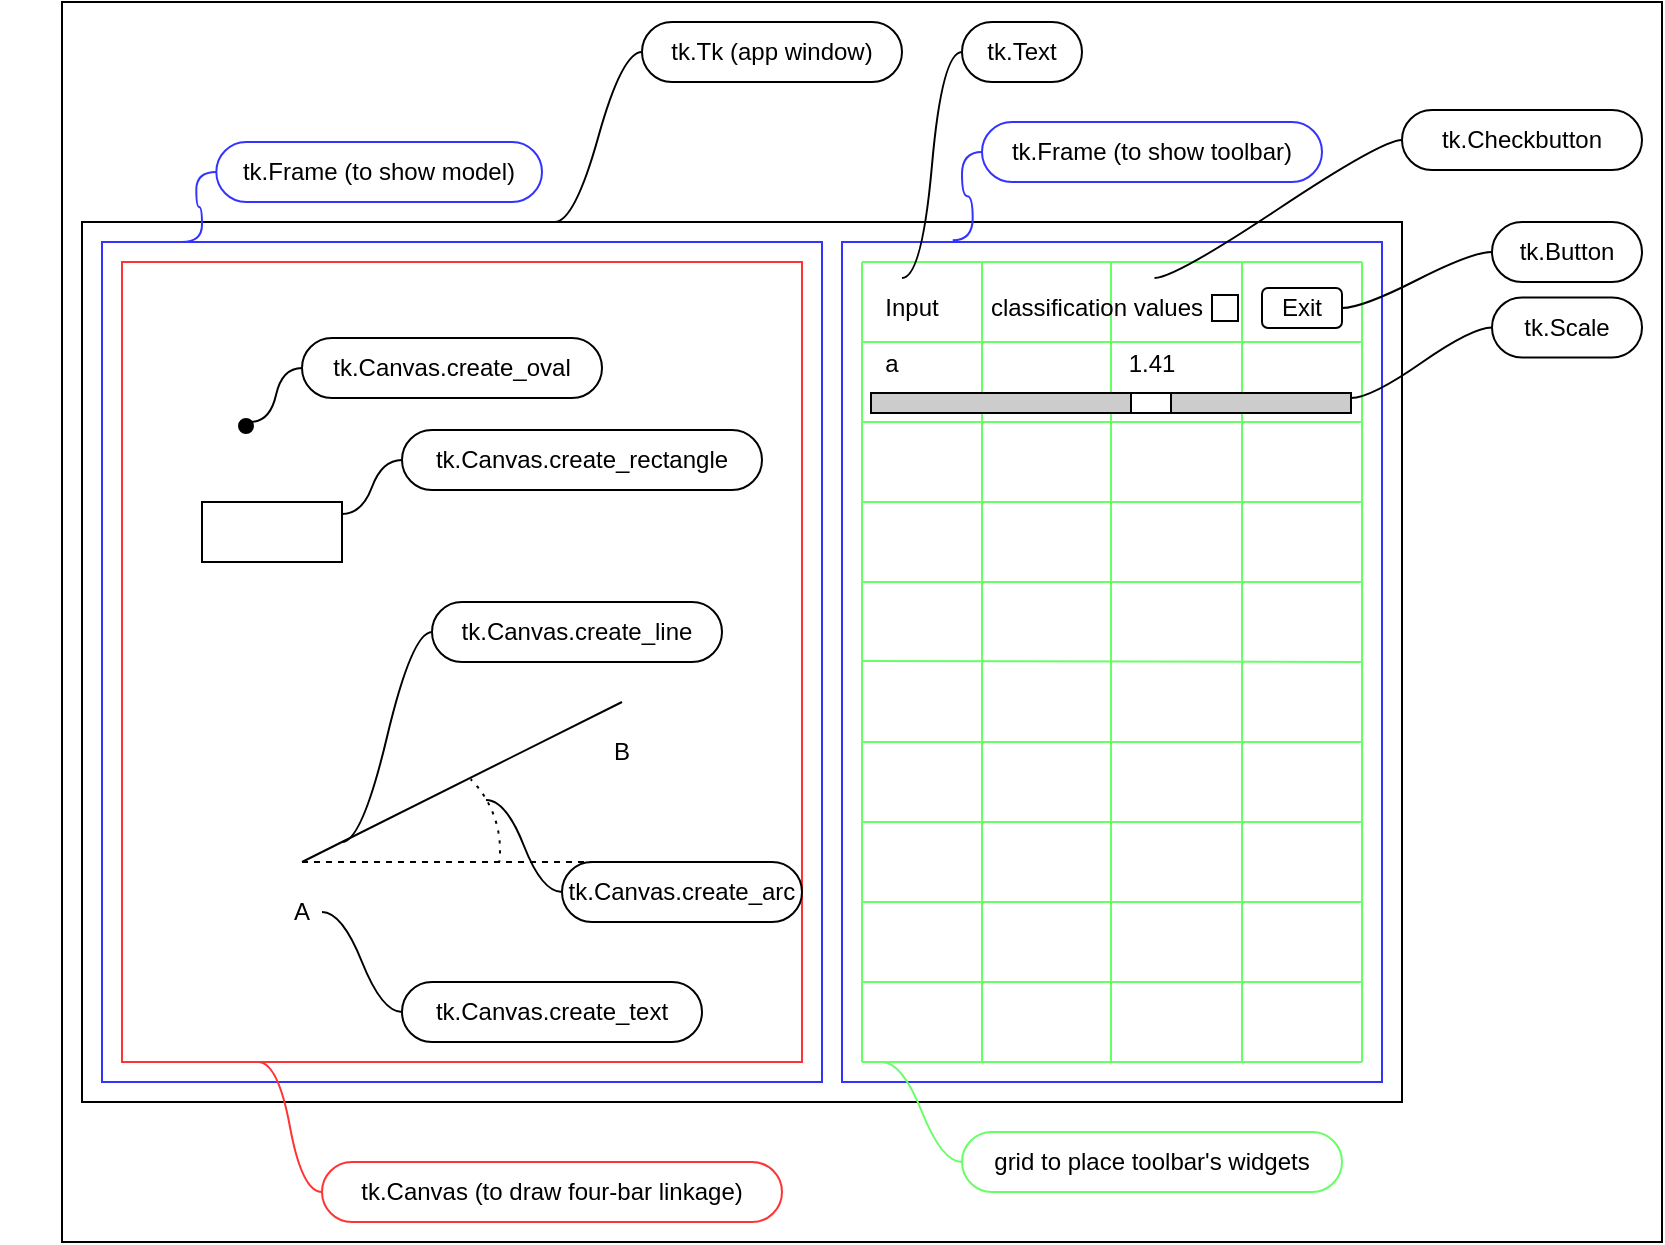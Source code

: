 <mxfile version="24.7.12">
  <diagram name="Page-1" id="wHqGof-OoqQ8YfUpuGFb">
    <mxGraphModel dx="1434" dy="738" grid="1" gridSize="10" guides="1" tooltips="1" connect="1" arrows="1" fold="1" page="1" pageScale="1" pageWidth="850" pageHeight="1100" math="0" shadow="0">
      <root>
        <mxCell id="0" />
        <mxCell id="1" parent="0" />
        <mxCell id="lTo31LPykX4vVSw3QdY_-49" value="" style="ellipse;whiteSpace=wrap;html=1;aspect=fixed;strokeWidth=1;" vertex="1" parent="1">
          <mxGeometry x="NaN" y="NaN" width="NaN" height="20" as="geometry" />
        </mxCell>
        <mxCell id="lTo31LPykX4vVSw3QdY_-77" value="" style="group" vertex="1" connectable="0" parent="1">
          <mxGeometry x="30" width="800" height="620" as="geometry" />
        </mxCell>
        <mxCell id="lTo31LPykX4vVSw3QdY_-22" value="" style="rounded=0;whiteSpace=wrap;html=1;" vertex="1" parent="lTo31LPykX4vVSw3QdY_-77">
          <mxGeometry width="800" height="620" as="geometry" />
        </mxCell>
        <mxCell id="lTo31LPykX4vVSw3QdY_-3" value="" style="rounded=0;whiteSpace=wrap;html=1;" vertex="1" parent="lTo31LPykX4vVSw3QdY_-77">
          <mxGeometry x="10" y="110" width="660" height="440" as="geometry" />
        </mxCell>
        <mxCell id="lTo31LPykX4vVSw3QdY_-4" value="" style="rounded=0;whiteSpace=wrap;html=1;strokeColor=#3333FF;" vertex="1" parent="lTo31LPykX4vVSw3QdY_-77">
          <mxGeometry x="20" y="120" width="360" height="420" as="geometry" />
        </mxCell>
        <mxCell id="lTo31LPykX4vVSw3QdY_-32" value="" style="verticalLabelPosition=bottom;verticalAlign=top;html=1;shape=mxgraph.basic.rect;fillColor2=none;strokeWidth=1;size=20;indent=5;strokeColor=#FF3333;" vertex="1" parent="lTo31LPykX4vVSw3QdY_-77">
          <mxGeometry x="30" y="130" width="340" height="400" as="geometry" />
        </mxCell>
        <mxCell id="lTo31LPykX4vVSw3QdY_-5" value="" style="rounded=0;whiteSpace=wrap;html=1;strokeColor=#3333FF;" vertex="1" parent="lTo31LPykX4vVSw3QdY_-77">
          <mxGeometry x="390" y="120" width="270" height="420" as="geometry" />
        </mxCell>
        <mxCell id="lTo31LPykX4vVSw3QdY_-6" value="" style="endArrow=none;html=1;rounded=0;strokeColor=#66FF66;" edge="1" parent="lTo31LPykX4vVSw3QdY_-77">
          <mxGeometry width="50" height="50" relative="1" as="geometry">
            <mxPoint x="400" y="130" as="sourcePoint" />
            <mxPoint x="650" y="130" as="targetPoint" />
          </mxGeometry>
        </mxCell>
        <mxCell id="lTo31LPykX4vVSw3QdY_-7" value="" style="endArrow=none;html=1;rounded=0;strokeColor=#66FF66;" edge="1" parent="lTo31LPykX4vVSw3QdY_-77">
          <mxGeometry width="50" height="50" relative="1" as="geometry">
            <mxPoint x="400" y="530" as="sourcePoint" />
            <mxPoint x="650" y="530" as="targetPoint" />
          </mxGeometry>
        </mxCell>
        <mxCell id="lTo31LPykX4vVSw3QdY_-8" value="" style="endArrow=none;html=1;rounded=0;strokeColor=#66FF66;" edge="1" parent="lTo31LPykX4vVSw3QdY_-77">
          <mxGeometry width="50" height="50" relative="1" as="geometry">
            <mxPoint x="400" y="170" as="sourcePoint" />
            <mxPoint x="650" y="170" as="targetPoint" />
          </mxGeometry>
        </mxCell>
        <mxCell id="lTo31LPykX4vVSw3QdY_-9" value="" style="endArrow=none;html=1;rounded=0;strokeColor=#66FF66;" edge="1" parent="lTo31LPykX4vVSw3QdY_-77">
          <mxGeometry width="50" height="50" relative="1" as="geometry">
            <mxPoint x="400" y="210" as="sourcePoint" />
            <mxPoint x="650" y="210" as="targetPoint" />
          </mxGeometry>
        </mxCell>
        <mxCell id="lTo31LPykX4vVSw3QdY_-10" value="" style="endArrow=none;html=1;rounded=0;strokeColor=#66FF66;" edge="1" parent="lTo31LPykX4vVSw3QdY_-77">
          <mxGeometry width="50" height="50" relative="1" as="geometry">
            <mxPoint x="400" y="250" as="sourcePoint" />
            <mxPoint x="650" y="250" as="targetPoint" />
          </mxGeometry>
        </mxCell>
        <mxCell id="lTo31LPykX4vVSw3QdY_-11" value="" style="endArrow=none;html=1;rounded=0;strokeColor=#66FF66;" edge="1" parent="lTo31LPykX4vVSw3QdY_-77">
          <mxGeometry width="50" height="50" relative="1" as="geometry">
            <mxPoint x="400" y="290" as="sourcePoint" />
            <mxPoint x="650" y="290" as="targetPoint" />
          </mxGeometry>
        </mxCell>
        <mxCell id="lTo31LPykX4vVSw3QdY_-12" value="" style="endArrow=none;html=1;rounded=0;strokeColor=#66FF66;" edge="1" parent="lTo31LPykX4vVSw3QdY_-77">
          <mxGeometry width="50" height="50" relative="1" as="geometry">
            <mxPoint x="400" y="329.5" as="sourcePoint" />
            <mxPoint x="650" y="330" as="targetPoint" />
          </mxGeometry>
        </mxCell>
        <mxCell id="lTo31LPykX4vVSw3QdY_-13" value="" style="endArrow=none;html=1;rounded=0;strokeColor=#66FF66;" edge="1" parent="lTo31LPykX4vVSw3QdY_-77">
          <mxGeometry width="50" height="50" relative="1" as="geometry">
            <mxPoint x="400" y="370" as="sourcePoint" />
            <mxPoint x="650" y="370" as="targetPoint" />
          </mxGeometry>
        </mxCell>
        <mxCell id="lTo31LPykX4vVSw3QdY_-14" value="" style="endArrow=none;html=1;rounded=0;strokeColor=#66FF66;" edge="1" parent="lTo31LPykX4vVSw3QdY_-77">
          <mxGeometry width="50" height="50" relative="1" as="geometry">
            <mxPoint x="400" y="410" as="sourcePoint" />
            <mxPoint x="650" y="410" as="targetPoint" />
          </mxGeometry>
        </mxCell>
        <mxCell id="lTo31LPykX4vVSw3QdY_-15" value="" style="endArrow=none;html=1;rounded=0;strokeColor=#66FF66;" edge="1" parent="lTo31LPykX4vVSw3QdY_-77">
          <mxGeometry width="50" height="50" relative="1" as="geometry">
            <mxPoint x="400" y="450" as="sourcePoint" />
            <mxPoint x="650" y="450" as="targetPoint" />
          </mxGeometry>
        </mxCell>
        <mxCell id="lTo31LPykX4vVSw3QdY_-16" value="" style="endArrow=none;html=1;rounded=0;strokeColor=#66FF66;" edge="1" parent="lTo31LPykX4vVSw3QdY_-77">
          <mxGeometry width="50" height="50" relative="1" as="geometry">
            <mxPoint x="400" y="490" as="sourcePoint" />
            <mxPoint x="650" y="490" as="targetPoint" />
          </mxGeometry>
        </mxCell>
        <mxCell id="lTo31LPykX4vVSw3QdY_-17" value="" style="endArrow=none;html=1;rounded=0;strokeColor=#66FF66;" edge="1" parent="lTo31LPykX4vVSw3QdY_-77">
          <mxGeometry width="50" height="50" relative="1" as="geometry">
            <mxPoint x="400" y="130" as="sourcePoint" />
            <mxPoint x="400" y="530" as="targetPoint" />
          </mxGeometry>
        </mxCell>
        <mxCell id="lTo31LPykX4vVSw3QdY_-18" value="" style="endArrow=none;html=1;rounded=0;strokeColor=#66FF66;" edge="1" parent="lTo31LPykX4vVSw3QdY_-77">
          <mxGeometry width="50" height="50" relative="1" as="geometry">
            <mxPoint x="650" y="130" as="sourcePoint" />
            <mxPoint x="650" y="530" as="targetPoint" />
          </mxGeometry>
        </mxCell>
        <mxCell id="lTo31LPykX4vVSw3QdY_-19" value="" style="endArrow=none;html=1;rounded=0;strokeColor=#66FF66;" edge="1" parent="lTo31LPykX4vVSw3QdY_-77">
          <mxGeometry width="50" height="50" relative="1" as="geometry">
            <mxPoint x="590" y="130" as="sourcePoint" />
            <mxPoint x="590" y="530" as="targetPoint" />
          </mxGeometry>
        </mxCell>
        <mxCell id="lTo31LPykX4vVSw3QdY_-20" value="" style="endArrow=none;html=1;rounded=0;strokeColor=#66FF66;" edge="1" parent="lTo31LPykX4vVSw3QdY_-77">
          <mxGeometry width="50" height="50" relative="1" as="geometry">
            <mxPoint x="524.5" y="130" as="sourcePoint" />
            <mxPoint x="524.5" y="530" as="targetPoint" />
          </mxGeometry>
        </mxCell>
        <mxCell id="lTo31LPykX4vVSw3QdY_-21" value="" style="endArrow=none;html=1;rounded=0;strokeColor=#66FF66;" edge="1" parent="lTo31LPykX4vVSw3QdY_-77">
          <mxGeometry width="50" height="50" relative="1" as="geometry">
            <mxPoint x="460" y="130" as="sourcePoint" />
            <mxPoint x="460" y="530" as="targetPoint" />
          </mxGeometry>
        </mxCell>
        <mxCell id="lTo31LPykX4vVSw3QdY_-23" value="tk.Tk (app window)" style="whiteSpace=wrap;html=1;rounded=1;arcSize=50;align=center;verticalAlign=middle;strokeWidth=1;autosize=1;spacing=4;treeFolding=1;treeMoving=1;newEdgeStyle={&quot;edgeStyle&quot;:&quot;entityRelationEdgeStyle&quot;,&quot;startArrow&quot;:&quot;none&quot;,&quot;endArrow&quot;:&quot;none&quot;,&quot;segment&quot;:10,&quot;curved&quot;:1,&quot;sourcePerimeterSpacing&quot;:0,&quot;targetPerimeterSpacing&quot;:0};" vertex="1" parent="lTo31LPykX4vVSw3QdY_-77">
          <mxGeometry x="290" y="10" width="130" height="30" as="geometry" />
        </mxCell>
        <mxCell id="lTo31LPykX4vVSw3QdY_-24" value="" style="edgeStyle=entityRelationEdgeStyle;startArrow=none;endArrow=none;segment=10;curved=1;sourcePerimeterSpacing=0;targetPerimeterSpacing=0;rounded=0;entryX=0;entryY=0.5;entryDx=0;entryDy=0;exitX=0.358;exitY=0;exitDx=0;exitDy=0;exitPerimeter=0;" edge="1" target="lTo31LPykX4vVSw3QdY_-23" parent="lTo31LPykX4vVSw3QdY_-77" source="lTo31LPykX4vVSw3QdY_-3">
          <mxGeometry relative="1" as="geometry">
            <mxPoint x="300" y="110" as="sourcePoint" />
            <mxPoint x="365" y="55" as="targetPoint" />
          </mxGeometry>
        </mxCell>
        <mxCell id="lTo31LPykX4vVSw3QdY_-26" value="tk.Frame (to show model)" style="whiteSpace=wrap;html=1;rounded=1;arcSize=50;align=center;verticalAlign=middle;strokeWidth=1;autosize=1;spacing=4;treeFolding=1;treeMoving=1;newEdgeStyle={&quot;edgeStyle&quot;:&quot;entityRelationEdgeStyle&quot;,&quot;startArrow&quot;:&quot;none&quot;,&quot;endArrow&quot;:&quot;none&quot;,&quot;segment&quot;:10,&quot;curved&quot;:1,&quot;sourcePerimeterSpacing&quot;:0,&quot;targetPerimeterSpacing&quot;:0};strokeColor=#3333FF;" vertex="1" parent="lTo31LPykX4vVSw3QdY_-77">
          <mxGeometry x="77.16" y="70" width="162.84" height="30" as="geometry" />
        </mxCell>
        <mxCell id="lTo31LPykX4vVSw3QdY_-27" value="" style="edgeStyle=entityRelationEdgeStyle;startArrow=none;endArrow=none;segment=10;curved=1;sourcePerimeterSpacing=0;targetPerimeterSpacing=0;rounded=0;exitX=0.119;exitY=-0.002;exitDx=0;exitDy=0;exitPerimeter=0;strokeColor=#3333FF;" edge="1" target="lTo31LPykX4vVSw3QdY_-26" parent="lTo31LPykX4vVSw3QdY_-77">
          <mxGeometry relative="1" as="geometry">
            <mxPoint x="60.0" y="120.0" as="sourcePoint" />
            <Array as="points">
              <mxPoint x="87.16" y="102.84" />
            </Array>
          </mxGeometry>
        </mxCell>
        <mxCell id="lTo31LPykX4vVSw3QdY_-28" value="tk.Frame (to show toolbar)" style="whiteSpace=wrap;html=1;rounded=1;arcSize=50;align=center;verticalAlign=middle;strokeWidth=1;autosize=1;spacing=4;treeFolding=1;treeMoving=1;newEdgeStyle={&quot;edgeStyle&quot;:&quot;entityRelationEdgeStyle&quot;,&quot;startArrow&quot;:&quot;none&quot;,&quot;endArrow&quot;:&quot;none&quot;,&quot;segment&quot;:10,&quot;curved&quot;:1,&quot;sourcePerimeterSpacing&quot;:0,&quot;targetPerimeterSpacing&quot;:0};strokeColor=#3333FF;" vertex="1" parent="lTo31LPykX4vVSw3QdY_-77">
          <mxGeometry x="460" y="60" width="170" height="30" as="geometry" />
        </mxCell>
        <mxCell id="lTo31LPykX4vVSw3QdY_-29" value="" style="edgeStyle=entityRelationEdgeStyle;startArrow=none;endArrow=none;segment=10;curved=1;sourcePerimeterSpacing=0;targetPerimeterSpacing=0;rounded=0;exitX=0.205;exitY=-0.002;exitDx=0;exitDy=0;exitPerimeter=0;entryX=0;entryY=0.5;entryDx=0;entryDy=0;strokeColor=#3333FF;" edge="1" target="lTo31LPykX4vVSw3QdY_-28" parent="lTo31LPykX4vVSw3QdY_-77" source="lTo31LPykX4vVSw3QdY_-5">
          <mxGeometry relative="1" as="geometry">
            <mxPoint x="540" y="120.0" as="sourcePoint" />
            <Array as="points">
              <mxPoint x="480" y="100" />
              <mxPoint x="540" y="100" />
              <mxPoint x="520" y="110" />
              <mxPoint x="490" y="100" />
              <mxPoint x="480" y="110" />
            </Array>
          </mxGeometry>
        </mxCell>
        <mxCell id="lTo31LPykX4vVSw3QdY_-30" value="grid to place toolbar&#39;s widgets" style="whiteSpace=wrap;html=1;rounded=1;arcSize=50;align=center;verticalAlign=middle;strokeWidth=1;autosize=1;spacing=4;treeFolding=1;treeMoving=1;newEdgeStyle={&quot;edgeStyle&quot;:&quot;entityRelationEdgeStyle&quot;,&quot;startArrow&quot;:&quot;none&quot;,&quot;endArrow&quot;:&quot;none&quot;,&quot;segment&quot;:10,&quot;curved&quot;:1,&quot;sourcePerimeterSpacing&quot;:0,&quot;targetPerimeterSpacing&quot;:0};strokeColor=#66FF66;" vertex="1" parent="lTo31LPykX4vVSw3QdY_-77">
          <mxGeometry x="450" y="565" width="190" height="30" as="geometry" />
        </mxCell>
        <mxCell id="lTo31LPykX4vVSw3QdY_-31" value="" style="edgeStyle=entityRelationEdgeStyle;startArrow=none;endArrow=none;segment=10;curved=1;sourcePerimeterSpacing=0;targetPerimeterSpacing=0;rounded=0;strokeColor=#66FF66;entryX=0;entryY=0.5;entryDx=0;entryDy=0;" edge="1" target="lTo31LPykX4vVSw3QdY_-30" parent="lTo31LPykX4vVSw3QdY_-77">
          <mxGeometry relative="1" as="geometry">
            <mxPoint x="410" y="530" as="sourcePoint" />
            <Array as="points">
              <mxPoint x="480" y="530" />
              <mxPoint x="445" y="560" />
              <mxPoint x="430" y="570" />
              <mxPoint x="360" y="570" />
            </Array>
          </mxGeometry>
        </mxCell>
        <mxCell id="lTo31LPykX4vVSw3QdY_-33" value="tk.Canvas (to draw four-bar linkage)" style="whiteSpace=wrap;html=1;rounded=1;arcSize=50;align=center;verticalAlign=middle;strokeWidth=1;autosize=1;spacing=4;treeFolding=1;treeMoving=1;newEdgeStyle={&quot;edgeStyle&quot;:&quot;entityRelationEdgeStyle&quot;,&quot;startArrow&quot;:&quot;none&quot;,&quot;endArrow&quot;:&quot;none&quot;,&quot;segment&quot;:10,&quot;curved&quot;:1,&quot;sourcePerimeterSpacing&quot;:0,&quot;targetPerimeterSpacing&quot;:0};strokeColor=#FF3333;" vertex="1" parent="lTo31LPykX4vVSw3QdY_-77">
          <mxGeometry x="130" y="580" width="230" height="30" as="geometry" />
        </mxCell>
        <mxCell id="lTo31LPykX4vVSw3QdY_-34" value="" style="edgeStyle=entityRelationEdgeStyle;startArrow=none;endArrow=none;segment=10;curved=1;sourcePerimeterSpacing=0;targetPerimeterSpacing=0;rounded=0;entryX=0;entryY=0.5;entryDx=0;entryDy=0;exitX=0.2;exitY=1;exitDx=0;exitDy=0;exitPerimeter=0;strokeColor=#FF3333;" edge="1" target="lTo31LPykX4vVSw3QdY_-33" parent="lTo31LPykX4vVSw3QdY_-77" source="lTo31LPykX4vVSw3QdY_-32">
          <mxGeometry relative="1" as="geometry">
            <mxPoint x="160" y="622" as="sourcePoint" />
            <Array as="points">
              <mxPoint x="90" y="620" />
            </Array>
          </mxGeometry>
        </mxCell>
        <mxCell id="lTo31LPykX4vVSw3QdY_-35" value="" style="endArrow=none;html=1;rounded=0;" edge="1" parent="lTo31LPykX4vVSw3QdY_-77">
          <mxGeometry width="50" height="50" relative="1" as="geometry">
            <mxPoint x="120" y="430" as="sourcePoint" />
            <mxPoint x="280" y="350" as="targetPoint" />
          </mxGeometry>
        </mxCell>
        <mxCell id="lTo31LPykX4vVSw3QdY_-36" value="A" style="text;html=1;align=center;verticalAlign=middle;whiteSpace=wrap;rounded=0;" vertex="1" parent="lTo31LPykX4vVSw3QdY_-77">
          <mxGeometry x="110" y="440" width="20" height="30" as="geometry" />
        </mxCell>
        <mxCell id="lTo31LPykX4vVSw3QdY_-37" value="B" style="text;html=1;align=center;verticalAlign=middle;whiteSpace=wrap;rounded=0;" vertex="1" parent="lTo31LPykX4vVSw3QdY_-77">
          <mxGeometry x="270" y="360" width="20" height="30" as="geometry" />
        </mxCell>
        <mxCell id="lTo31LPykX4vVSw3QdY_-38" value="" style="endArrow=none;dashed=1;html=1;rounded=0;" edge="1" parent="lTo31LPykX4vVSw3QdY_-77">
          <mxGeometry width="50" height="50" relative="1" as="geometry">
            <mxPoint x="120" y="430" as="sourcePoint" />
            <mxPoint x="290" y="430" as="targetPoint" />
          </mxGeometry>
        </mxCell>
        <mxCell id="lTo31LPykX4vVSw3QdY_-41" value="" style="verticalLabelPosition=bottom;verticalAlign=top;html=1;shape=mxgraph.basic.partConcEllipse;startAngle=0.125;endAngle=0.269;arcWidth=0;dashed=1;dashPattern=1 4;" vertex="1" parent="lTo31LPykX4vVSw3QdY_-77">
          <mxGeometry x="119" y="374" width="100" height="100" as="geometry" />
        </mxCell>
        <mxCell id="lTo31LPykX4vVSw3QdY_-42" value="tk.Canvas.create_line" style="whiteSpace=wrap;html=1;rounded=1;arcSize=50;align=center;verticalAlign=middle;strokeWidth=1;autosize=1;spacing=4;treeFolding=1;treeMoving=1;newEdgeStyle={&quot;edgeStyle&quot;:&quot;entityRelationEdgeStyle&quot;,&quot;startArrow&quot;:&quot;none&quot;,&quot;endArrow&quot;:&quot;none&quot;,&quot;segment&quot;:10,&quot;curved&quot;:1,&quot;sourcePerimeterSpacing&quot;:0,&quot;targetPerimeterSpacing&quot;:0};" vertex="1" parent="lTo31LPykX4vVSw3QdY_-77">
          <mxGeometry x="185" y="300" width="145" height="30" as="geometry" />
        </mxCell>
        <mxCell id="lTo31LPykX4vVSw3QdY_-43" value="" style="edgeStyle=entityRelationEdgeStyle;startArrow=none;endArrow=none;segment=10;curved=1;sourcePerimeterSpacing=0;targetPerimeterSpacing=0;rounded=0;entryX=0;entryY=0.5;entryDx=0;entryDy=0;" edge="1" target="lTo31LPykX4vVSw3QdY_-42" parent="lTo31LPykX4vVSw3QdY_-77">
          <mxGeometry relative="1" as="geometry">
            <mxPoint x="140" y="420" as="sourcePoint" />
          </mxGeometry>
        </mxCell>
        <mxCell id="lTo31LPykX4vVSw3QdY_-44" value="tk.Canvas.create_text" style="whiteSpace=wrap;html=1;rounded=1;arcSize=50;align=center;verticalAlign=middle;strokeWidth=1;autosize=1;spacing=4;treeFolding=1;treeMoving=1;newEdgeStyle={&quot;edgeStyle&quot;:&quot;entityRelationEdgeStyle&quot;,&quot;startArrow&quot;:&quot;none&quot;,&quot;endArrow&quot;:&quot;none&quot;,&quot;segment&quot;:10,&quot;curved&quot;:1,&quot;sourcePerimeterSpacing&quot;:0,&quot;targetPerimeterSpacing&quot;:0};" vertex="1" parent="lTo31LPykX4vVSw3QdY_-77">
          <mxGeometry x="170" y="490" width="150" height="30" as="geometry" />
        </mxCell>
        <mxCell id="lTo31LPykX4vVSw3QdY_-45" value="" style="edgeStyle=entityRelationEdgeStyle;startArrow=none;endArrow=none;segment=10;curved=1;sourcePerimeterSpacing=0;targetPerimeterSpacing=0;rounded=0;exitX=1;exitY=0.5;exitDx=0;exitDy=0;" edge="1" target="lTo31LPykX4vVSw3QdY_-44" parent="lTo31LPykX4vVSw3QdY_-77" source="lTo31LPykX4vVSw3QdY_-36">
          <mxGeometry relative="1" as="geometry">
            <mxPoint x="150" y="522" as="sourcePoint" />
          </mxGeometry>
        </mxCell>
        <mxCell id="lTo31LPykX4vVSw3QdY_-46" value="tk.Canvas.create_arc" style="whiteSpace=wrap;html=1;rounded=1;arcSize=50;align=center;verticalAlign=middle;strokeWidth=1;autosize=1;spacing=4;treeFolding=1;treeMoving=1;newEdgeStyle={&quot;edgeStyle&quot;:&quot;entityRelationEdgeStyle&quot;,&quot;startArrow&quot;:&quot;none&quot;,&quot;endArrow&quot;:&quot;none&quot;,&quot;segment&quot;:10,&quot;curved&quot;:1,&quot;sourcePerimeterSpacing&quot;:0,&quot;targetPerimeterSpacing&quot;:0};" vertex="1" parent="lTo31LPykX4vVSw3QdY_-77">
          <mxGeometry x="250" y="430" width="120" height="30" as="geometry" />
        </mxCell>
        <mxCell id="lTo31LPykX4vVSw3QdY_-47" value="" style="edgeStyle=entityRelationEdgeStyle;startArrow=none;endArrow=none;segment=10;curved=1;sourcePerimeterSpacing=0;targetPerimeterSpacing=0;rounded=0;exitX=0.93;exitY=0.25;exitDx=0;exitDy=0;exitPerimeter=0;" edge="1" target="lTo31LPykX4vVSw3QdY_-46" parent="lTo31LPykX4vVSw3QdY_-77" source="lTo31LPykX4vVSw3QdY_-41">
          <mxGeometry relative="1" as="geometry">
            <mxPoint x="200" y="482" as="sourcePoint" />
          </mxGeometry>
        </mxCell>
        <mxCell id="lTo31LPykX4vVSw3QdY_-50" value="" style="ellipse;whiteSpace=wrap;html=1;aspect=fixed;strokeWidth=4;" vertex="1" parent="lTo31LPykX4vVSw3QdY_-77">
          <mxGeometry x="90" y="210" width="4" height="4" as="geometry" />
        </mxCell>
        <mxCell id="lTo31LPykX4vVSw3QdY_-51" value="tk.Canvas.create_oval" style="whiteSpace=wrap;html=1;rounded=1;arcSize=50;align=center;verticalAlign=middle;strokeWidth=1;autosize=1;spacing=4;treeFolding=1;treeMoving=1;newEdgeStyle={&quot;edgeStyle&quot;:&quot;entityRelationEdgeStyle&quot;,&quot;startArrow&quot;:&quot;none&quot;,&quot;endArrow&quot;:&quot;none&quot;,&quot;segment&quot;:10,&quot;curved&quot;:1,&quot;sourcePerimeterSpacing&quot;:0,&quot;targetPerimeterSpacing&quot;:0};" vertex="1" parent="lTo31LPykX4vVSw3QdY_-77">
          <mxGeometry x="120" y="168" width="150" height="30" as="geometry" />
        </mxCell>
        <mxCell id="lTo31LPykX4vVSw3QdY_-52" value="" style="edgeStyle=entityRelationEdgeStyle;startArrow=none;endArrow=none;segment=10;curved=1;sourcePerimeterSpacing=0;targetPerimeterSpacing=0;rounded=0;" edge="1" target="lTo31LPykX4vVSw3QdY_-51" parent="lTo31LPykX4vVSw3QdY_-77">
          <mxGeometry relative="1" as="geometry">
            <mxPoint x="94" y="210" as="sourcePoint" />
          </mxGeometry>
        </mxCell>
        <mxCell id="lTo31LPykX4vVSw3QdY_-53" value="" style="rounded=0;whiteSpace=wrap;html=1;" vertex="1" parent="lTo31LPykX4vVSw3QdY_-77">
          <mxGeometry x="70" y="250" width="70" height="30" as="geometry" />
        </mxCell>
        <mxCell id="lTo31LPykX4vVSw3QdY_-54" value="tk.Canvas.create_rectangle" style="whiteSpace=wrap;html=1;rounded=1;arcSize=50;align=center;verticalAlign=middle;strokeWidth=1;autosize=1;spacing=4;treeFolding=1;treeMoving=1;newEdgeStyle={&quot;edgeStyle&quot;:&quot;entityRelationEdgeStyle&quot;,&quot;startArrow&quot;:&quot;none&quot;,&quot;endArrow&quot;:&quot;none&quot;,&quot;segment&quot;:10,&quot;curved&quot;:1,&quot;sourcePerimeterSpacing&quot;:0,&quot;targetPerimeterSpacing&quot;:0};" vertex="1" parent="lTo31LPykX4vVSw3QdY_-77">
          <mxGeometry x="170" y="214" width="180" height="30" as="geometry" />
        </mxCell>
        <mxCell id="lTo31LPykX4vVSw3QdY_-55" value="" style="edgeStyle=entityRelationEdgeStyle;startArrow=none;endArrow=none;segment=10;curved=1;sourcePerimeterSpacing=0;targetPerimeterSpacing=0;rounded=0;" edge="1" target="lTo31LPykX4vVSw3QdY_-54" parent="lTo31LPykX4vVSw3QdY_-77">
          <mxGeometry relative="1" as="geometry">
            <mxPoint x="140" y="256" as="sourcePoint" />
          </mxGeometry>
        </mxCell>
        <mxCell id="lTo31LPykX4vVSw3QdY_-56" value="Input" style="text;html=1;align=center;verticalAlign=middle;whiteSpace=wrap;rounded=0;" vertex="1" parent="lTo31LPykX4vVSw3QdY_-77">
          <mxGeometry x="405" y="138" width="40" height="30" as="geometry" />
        </mxCell>
        <mxCell id="lTo31LPykX4vVSw3QdY_-57" value="tk.Text" style="whiteSpace=wrap;html=1;rounded=1;arcSize=50;align=center;verticalAlign=middle;strokeWidth=1;autosize=1;spacing=4;treeFolding=1;treeMoving=1;newEdgeStyle={&quot;edgeStyle&quot;:&quot;entityRelationEdgeStyle&quot;,&quot;startArrow&quot;:&quot;none&quot;,&quot;endArrow&quot;:&quot;none&quot;,&quot;segment&quot;:10,&quot;curved&quot;:1,&quot;sourcePerimeterSpacing&quot;:0,&quot;targetPerimeterSpacing&quot;:0};" vertex="1" parent="lTo31LPykX4vVSw3QdY_-77">
          <mxGeometry x="450" y="10" width="60" height="30" as="geometry" />
        </mxCell>
        <mxCell id="lTo31LPykX4vVSw3QdY_-58" value="" style="edgeStyle=entityRelationEdgeStyle;startArrow=none;endArrow=none;segment=10;curved=1;sourcePerimeterSpacing=0;targetPerimeterSpacing=0;rounded=0;exitX=0.375;exitY=0;exitDx=0;exitDy=0;exitPerimeter=0;" edge="1" target="lTo31LPykX4vVSw3QdY_-57" parent="lTo31LPykX4vVSw3QdY_-77" source="lTo31LPykX4vVSw3QdY_-56">
          <mxGeometry relative="1" as="geometry">
            <mxPoint x="630" y="152" as="sourcePoint" />
            <Array as="points">
              <mxPoint x="440" y="150" />
            </Array>
          </mxGeometry>
        </mxCell>
        <mxCell id="lTo31LPykX4vVSw3QdY_-64" value="" style="group" vertex="1" connectable="0" parent="lTo31LPykX4vVSw3QdY_-77">
          <mxGeometry x="460" y="138" width="187.5" height="61.5" as="geometry" />
        </mxCell>
        <mxCell id="lTo31LPykX4vVSw3QdY_-60" value="classification values" style="text;html=1;align=center;verticalAlign=middle;whiteSpace=wrap;rounded=0;" vertex="1" parent="lTo31LPykX4vVSw3QdY_-64">
          <mxGeometry width="115" height="30" as="geometry" />
        </mxCell>
        <mxCell id="lTo31LPykX4vVSw3QdY_-62" value="" style="whiteSpace=wrap;html=1;aspect=fixed;" vertex="1" parent="lTo31LPykX4vVSw3QdY_-64">
          <mxGeometry x="115" y="8.5" width="13" height="13" as="geometry" />
        </mxCell>
        <mxCell id="lTo31LPykX4vVSw3QdY_-74" value="" style="group" vertex="1" connectable="0" parent="lTo31LPykX4vVSw3QdY_-64">
          <mxGeometry x="-75.5" y="27.5" width="260" height="40" as="geometry" />
        </mxCell>
        <mxCell id="lTo31LPykX4vVSw3QdY_-70" value="" style="rounded=0;whiteSpace=wrap;html=1;fillColor=#CCCCCC;" vertex="1" parent="lTo31LPykX4vVSw3QdY_-74">
          <mxGeometry x="20" y="30" width="240" height="10" as="geometry" />
        </mxCell>
        <mxCell id="lTo31LPykX4vVSw3QdY_-71" value="" style="rounded=0;whiteSpace=wrap;html=1;" vertex="1" parent="lTo31LPykX4vVSw3QdY_-74">
          <mxGeometry x="150" y="30" width="20" height="10" as="geometry" />
        </mxCell>
        <mxCell id="lTo31LPykX4vVSw3QdY_-72" value="a" style="text;html=1;align=center;verticalAlign=middle;whiteSpace=wrap;rounded=0;" vertex="1" parent="lTo31LPykX4vVSw3QdY_-74">
          <mxGeometry width="60" height="30" as="geometry" />
        </mxCell>
        <mxCell id="lTo31LPykX4vVSw3QdY_-73" value="1.41" style="text;html=1;align=center;verticalAlign=middle;whiteSpace=wrap;rounded=0;" vertex="1" parent="lTo31LPykX4vVSw3QdY_-74">
          <mxGeometry x="130" width="60" height="30" as="geometry" />
        </mxCell>
        <mxCell id="lTo31LPykX4vVSw3QdY_-65" value="tk.Checkbutton" style="whiteSpace=wrap;html=1;rounded=1;arcSize=50;align=center;verticalAlign=middle;strokeWidth=1;autosize=1;spacing=4;treeFolding=1;treeMoving=1;newEdgeStyle={&quot;edgeStyle&quot;:&quot;entityRelationEdgeStyle&quot;,&quot;startArrow&quot;:&quot;none&quot;,&quot;endArrow&quot;:&quot;none&quot;,&quot;segment&quot;:10,&quot;curved&quot;:1,&quot;sourcePerimeterSpacing&quot;:0,&quot;targetPerimeterSpacing&quot;:0};" vertex="1" parent="lTo31LPykX4vVSw3QdY_-77">
          <mxGeometry x="670" y="54" width="120" height="30" as="geometry" />
        </mxCell>
        <mxCell id="lTo31LPykX4vVSw3QdY_-66" value="" style="edgeStyle=entityRelationEdgeStyle;startArrow=none;endArrow=none;segment=10;curved=1;sourcePerimeterSpacing=0;targetPerimeterSpacing=0;rounded=0;exitX=0.75;exitY=0;exitDx=0;exitDy=0;" edge="1" target="lTo31LPykX4vVSw3QdY_-65" parent="lTo31LPykX4vVSw3QdY_-77" source="lTo31LPykX4vVSw3QdY_-60">
          <mxGeometry relative="1" as="geometry">
            <mxPoint x="650" y="96" as="sourcePoint" />
            <Array as="points">
              <mxPoint x="660" y="100" />
            </Array>
          </mxGeometry>
        </mxCell>
        <mxCell id="lTo31LPykX4vVSw3QdY_-67" value="Exit" style="rounded=1;whiteSpace=wrap;html=1;" vertex="1" parent="lTo31LPykX4vVSw3QdY_-77">
          <mxGeometry x="600" y="143" width="40" height="20" as="geometry" />
        </mxCell>
        <mxCell id="lTo31LPykX4vVSw3QdY_-68" value="tk.Button" style="whiteSpace=wrap;html=1;rounded=1;arcSize=50;align=center;verticalAlign=middle;strokeWidth=1;autosize=1;spacing=4;treeFolding=1;treeMoving=1;newEdgeStyle={&quot;edgeStyle&quot;:&quot;entityRelationEdgeStyle&quot;,&quot;startArrow&quot;:&quot;none&quot;,&quot;endArrow&quot;:&quot;none&quot;,&quot;segment&quot;:10,&quot;curved&quot;:1,&quot;sourcePerimeterSpacing&quot;:0,&quot;targetPerimeterSpacing&quot;:0};" vertex="1" parent="lTo31LPykX4vVSw3QdY_-77">
          <mxGeometry x="715" y="110" width="75" height="30" as="geometry" />
        </mxCell>
        <mxCell id="lTo31LPykX4vVSw3QdY_-69" value="" style="edgeStyle=entityRelationEdgeStyle;startArrow=none;endArrow=none;segment=10;curved=1;sourcePerimeterSpacing=0;targetPerimeterSpacing=0;rounded=0;exitX=1;exitY=0.5;exitDx=0;exitDy=0;" edge="1" target="lTo31LPykX4vVSw3QdY_-68" parent="lTo31LPykX4vVSw3QdY_-77" source="lTo31LPykX4vVSw3QdY_-67">
          <mxGeometry relative="1" as="geometry">
            <mxPoint x="680" y="152" as="sourcePoint" />
          </mxGeometry>
        </mxCell>
        <mxCell id="lTo31LPykX4vVSw3QdY_-75" value="tk.Scale" style="whiteSpace=wrap;html=1;rounded=1;arcSize=50;align=center;verticalAlign=middle;strokeWidth=1;autosize=1;spacing=4;treeFolding=1;treeMoving=1;newEdgeStyle={&quot;edgeStyle&quot;:&quot;entityRelationEdgeStyle&quot;,&quot;startArrow&quot;:&quot;none&quot;,&quot;endArrow&quot;:&quot;none&quot;,&quot;segment&quot;:10,&quot;curved&quot;:1,&quot;sourcePerimeterSpacing&quot;:0,&quot;targetPerimeterSpacing&quot;:0};" vertex="1" parent="lTo31LPykX4vVSw3QdY_-77">
          <mxGeometry x="715" y="147.75" width="75" height="30" as="geometry" />
        </mxCell>
        <mxCell id="lTo31LPykX4vVSw3QdY_-76" value="" style="edgeStyle=entityRelationEdgeStyle;startArrow=none;endArrow=none;segment=10;curved=1;sourcePerimeterSpacing=0;targetPerimeterSpacing=0;rounded=0;exitX=1;exitY=0.25;exitDx=0;exitDy=0;" edge="1" target="lTo31LPykX4vVSw3QdY_-75" parent="lTo31LPykX4vVSw3QdY_-77" source="lTo31LPykX4vVSw3QdY_-70">
          <mxGeometry relative="1" as="geometry">
            <mxPoint x="680" y="189.75" as="sourcePoint" />
          </mxGeometry>
        </mxCell>
      </root>
    </mxGraphModel>
  </diagram>
</mxfile>
